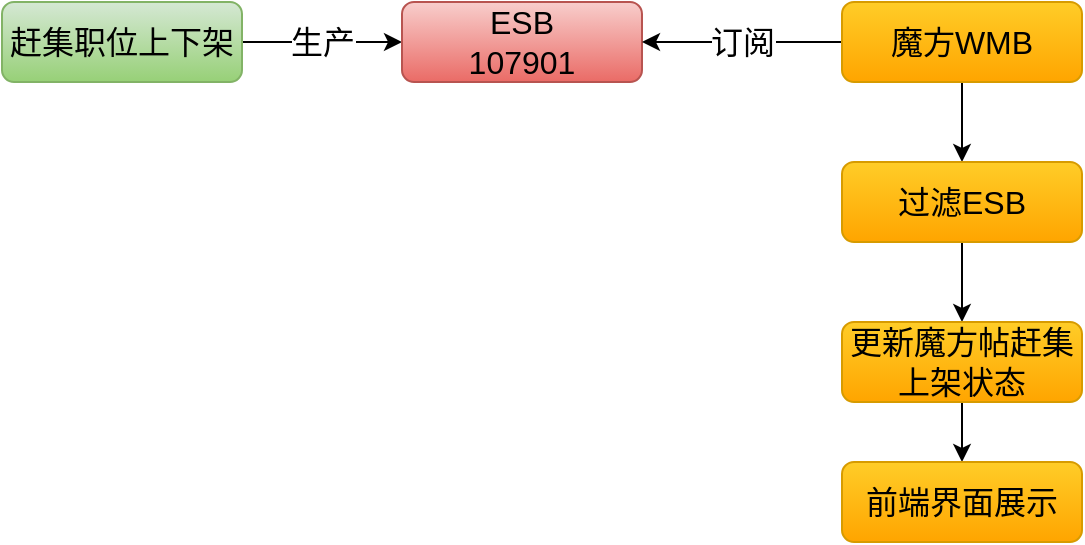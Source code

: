 <mxfile version="17.2.4" type="github">
  <diagram id="N4w1C6s4cShQyOBgK4-D" name="第 1 页">
    <mxGraphModel dx="1826" dy="794" grid="0" gridSize="10" guides="1" tooltips="1" connect="1" arrows="1" fold="1" page="0" pageScale="1" pageWidth="827" pageHeight="1169" math="0" shadow="0">
      <root>
        <mxCell id="0" />
        <mxCell id="1" parent="0" />
        <mxCell id="bAhhYVPiR5WQBnHNS7rl-3" value="" style="edgeStyle=orthogonalEdgeStyle;rounded=0;orthogonalLoop=1;jettySize=auto;html=1;fontSize=16;" edge="1" parent="1" source="bAhhYVPiR5WQBnHNS7rl-1" target="bAhhYVPiR5WQBnHNS7rl-2">
          <mxGeometry relative="1" as="geometry" />
        </mxCell>
        <mxCell id="bAhhYVPiR5WQBnHNS7rl-7" value="生产" style="edgeLabel;html=1;align=center;verticalAlign=middle;resizable=0;points=[];fontSize=16;" vertex="1" connectable="0" parent="bAhhYVPiR5WQBnHNS7rl-3">
          <mxGeometry x="-0.475" y="3" relative="1" as="geometry">
            <mxPoint x="19" y="3" as="offset" />
          </mxGeometry>
        </mxCell>
        <mxCell id="bAhhYVPiR5WQBnHNS7rl-1" value="赶集职位上下架" style="rounded=1;whiteSpace=wrap;html=1;fontSize=16;fillColor=#d5e8d4;strokeColor=#82b366;gradientColor=#97d077;" vertex="1" parent="1">
          <mxGeometry x="-160" y="160" width="120" height="40" as="geometry" />
        </mxCell>
        <mxCell id="bAhhYVPiR5WQBnHNS7rl-2" value="ESB&lt;br&gt;107901" style="rounded=1;whiteSpace=wrap;html=1;fontSize=16;fillColor=#f8cecc;gradientColor=#ea6b66;strokeColor=#b85450;" vertex="1" parent="1">
          <mxGeometry x="40" y="160" width="120" height="40" as="geometry" />
        </mxCell>
        <mxCell id="bAhhYVPiR5WQBnHNS7rl-6" value="订阅" style="edgeStyle=orthogonalEdgeStyle;rounded=0;orthogonalLoop=1;jettySize=auto;html=1;entryX=1;entryY=0.5;entryDx=0;entryDy=0;fontSize=16;" edge="1" parent="1" source="bAhhYVPiR5WQBnHNS7rl-4" target="bAhhYVPiR5WQBnHNS7rl-2">
          <mxGeometry relative="1" as="geometry">
            <Array as="points">
              <mxPoint x="200" y="180" />
              <mxPoint x="200" y="180" />
            </Array>
            <mxPoint as="offset" />
          </mxGeometry>
        </mxCell>
        <mxCell id="bAhhYVPiR5WQBnHNS7rl-9" value="" style="edgeStyle=orthogonalEdgeStyle;rounded=0;orthogonalLoop=1;jettySize=auto;html=1;fontSize=16;" edge="1" parent="1" source="bAhhYVPiR5WQBnHNS7rl-4" target="bAhhYVPiR5WQBnHNS7rl-8">
          <mxGeometry relative="1" as="geometry" />
        </mxCell>
        <mxCell id="bAhhYVPiR5WQBnHNS7rl-4" value="魔方WMB" style="rounded=1;whiteSpace=wrap;html=1;fontSize=16;fillColor=#ffcd28;gradientColor=#ffa500;strokeColor=#d79b00;" vertex="1" parent="1">
          <mxGeometry x="260" y="160" width="120" height="40" as="geometry" />
        </mxCell>
        <mxCell id="bAhhYVPiR5WQBnHNS7rl-11" value="" style="edgeStyle=orthogonalEdgeStyle;rounded=0;orthogonalLoop=1;jettySize=auto;html=1;fontSize=16;" edge="1" parent="1" source="bAhhYVPiR5WQBnHNS7rl-8" target="bAhhYVPiR5WQBnHNS7rl-10">
          <mxGeometry relative="1" as="geometry" />
        </mxCell>
        <mxCell id="bAhhYVPiR5WQBnHNS7rl-8" value="过滤ESB" style="rounded=1;whiteSpace=wrap;html=1;fontSize=16;fillColor=#ffcd28;gradientColor=#ffa500;strokeColor=#d79b00;" vertex="1" parent="1">
          <mxGeometry x="260" y="240" width="120" height="40" as="geometry" />
        </mxCell>
        <mxCell id="bAhhYVPiR5WQBnHNS7rl-13" value="" style="edgeStyle=orthogonalEdgeStyle;rounded=0;orthogonalLoop=1;jettySize=auto;html=1;fontSize=16;" edge="1" parent="1" source="bAhhYVPiR5WQBnHNS7rl-10" target="bAhhYVPiR5WQBnHNS7rl-12">
          <mxGeometry relative="1" as="geometry" />
        </mxCell>
        <mxCell id="bAhhYVPiR5WQBnHNS7rl-10" value="更新魔方帖赶集上架状态" style="rounded=1;whiteSpace=wrap;html=1;fontSize=16;fillColor=#ffcd28;gradientColor=#ffa500;strokeColor=#d79b00;" vertex="1" parent="1">
          <mxGeometry x="260" y="320" width="120" height="40" as="geometry" />
        </mxCell>
        <mxCell id="bAhhYVPiR5WQBnHNS7rl-12" value="前端界面展示" style="rounded=1;whiteSpace=wrap;html=1;fontSize=16;fillColor=#ffcd28;gradientColor=#ffa500;strokeColor=#d79b00;" vertex="1" parent="1">
          <mxGeometry x="260" y="390" width="120" height="40" as="geometry" />
        </mxCell>
      </root>
    </mxGraphModel>
  </diagram>
</mxfile>
